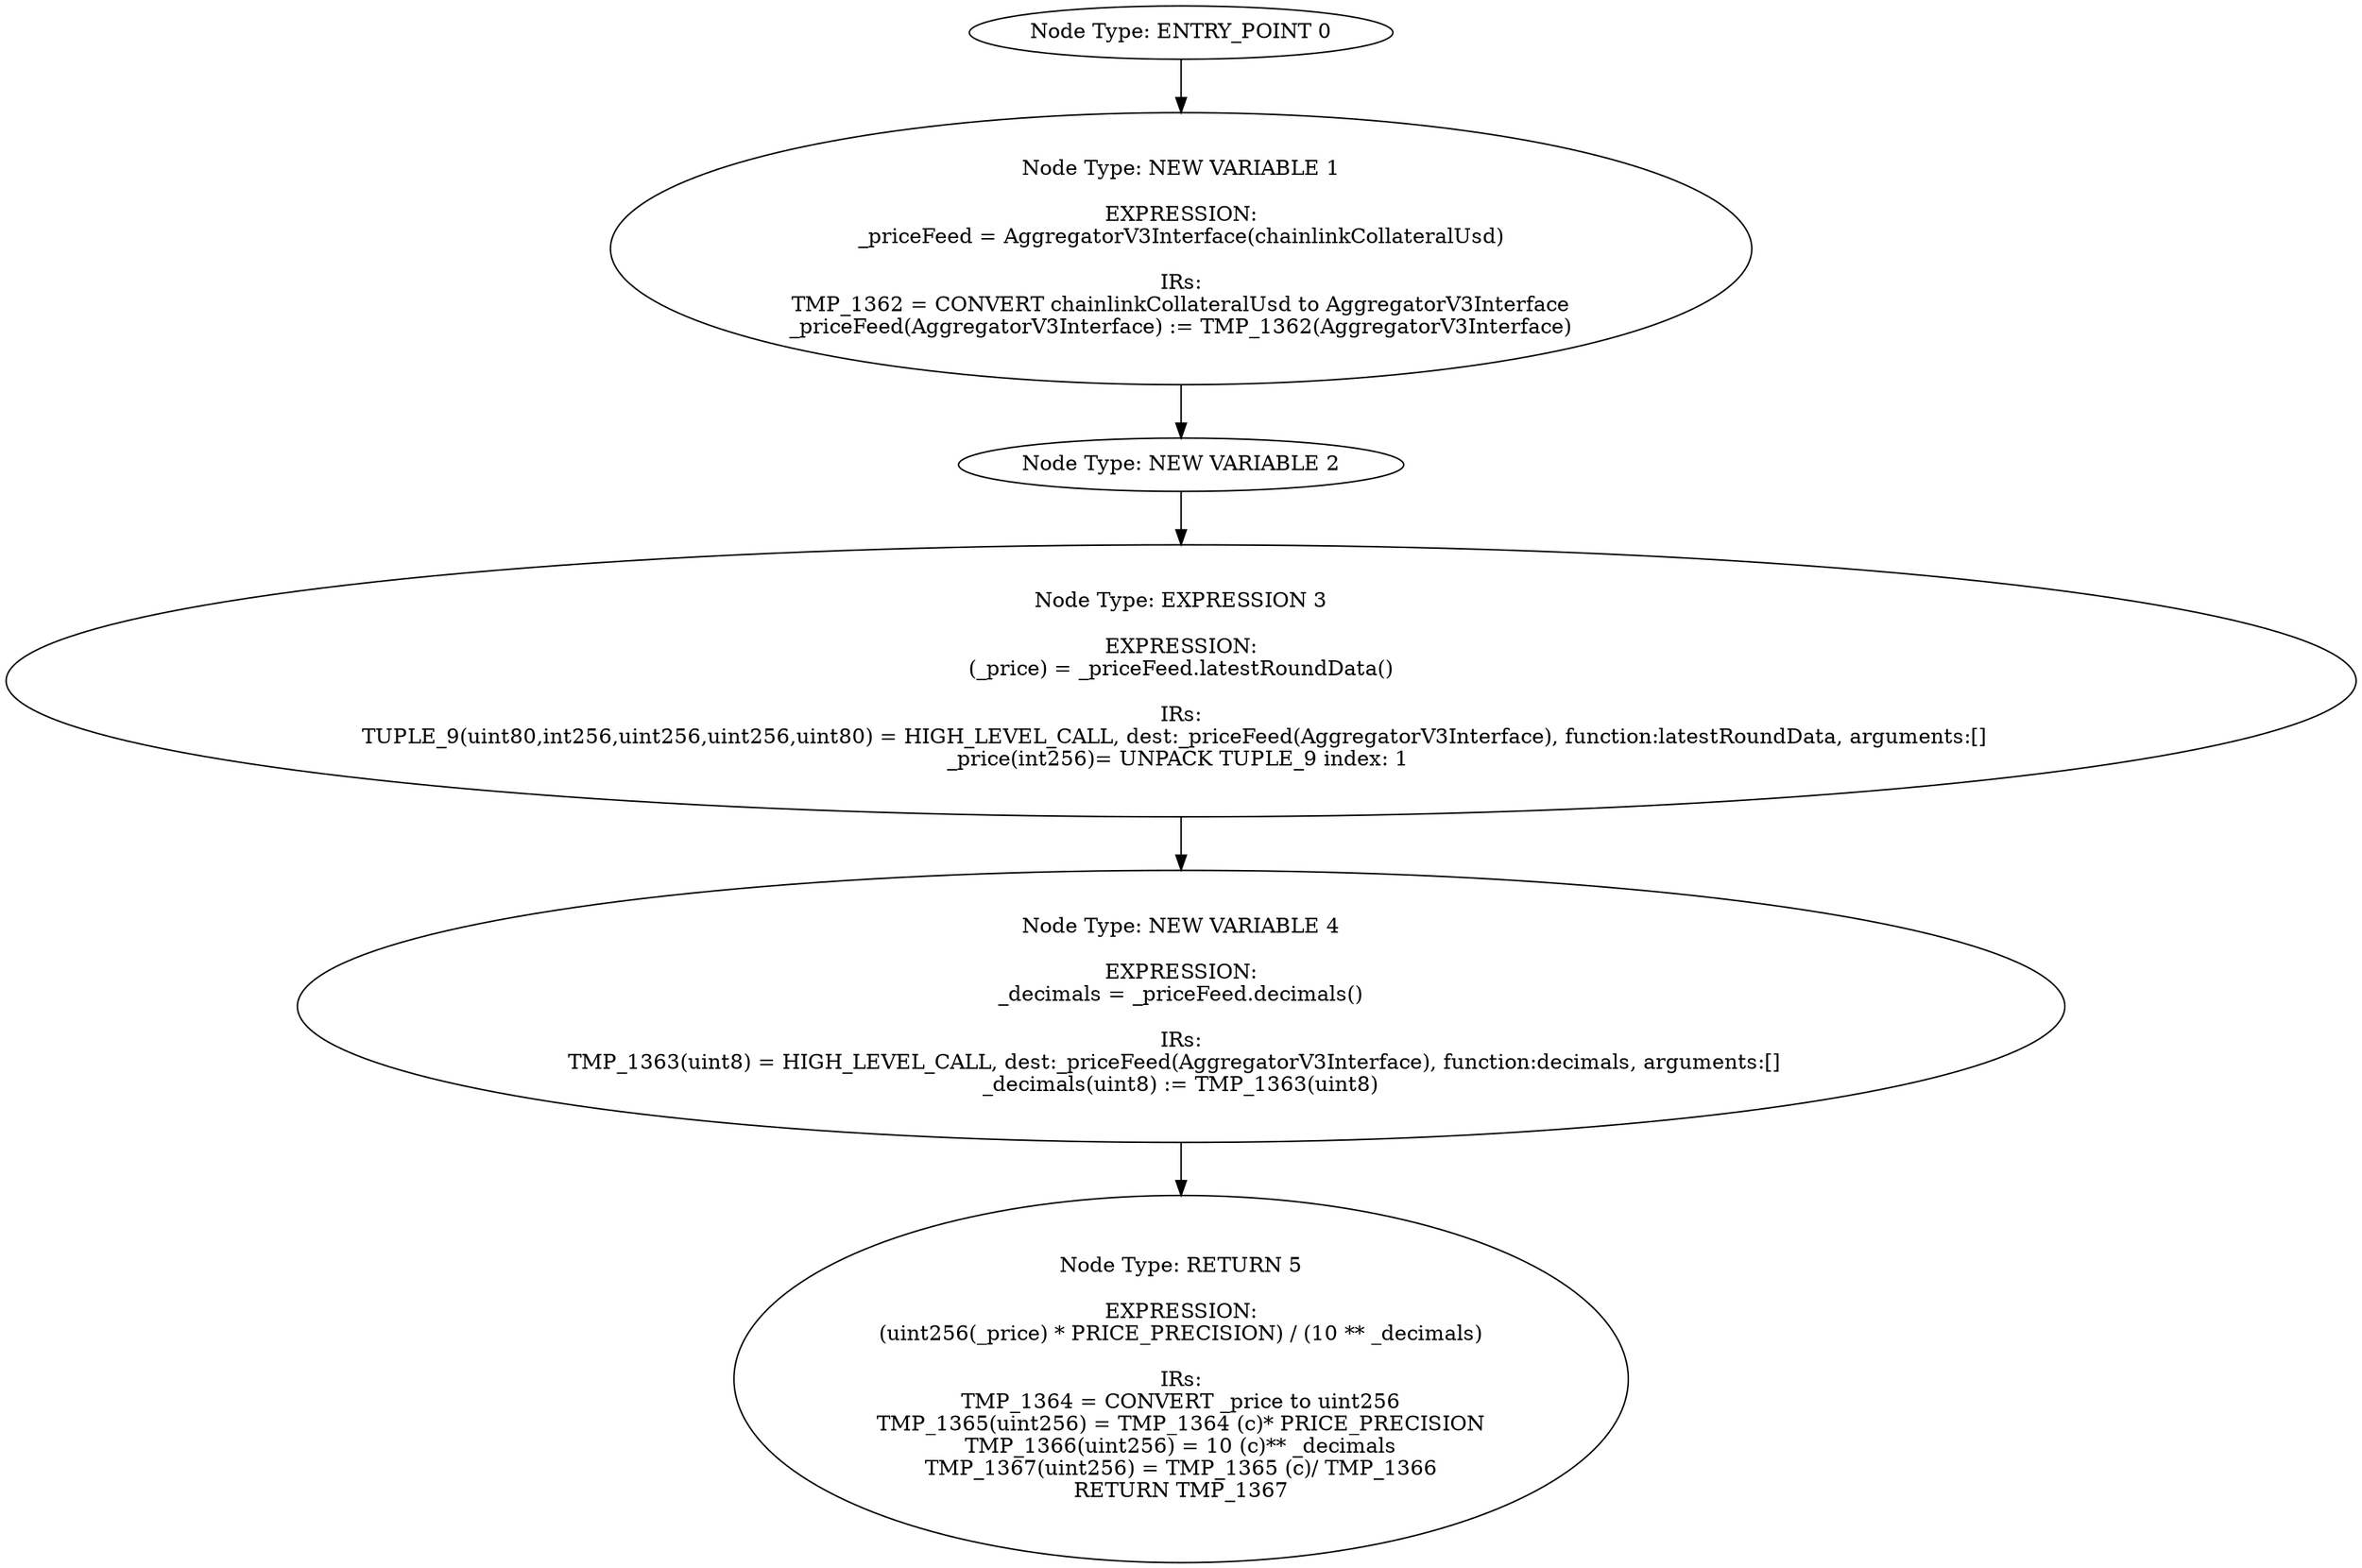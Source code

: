 digraph{
0[label="Node Type: ENTRY_POINT 0
"];
0->1;
1[label="Node Type: NEW VARIABLE 1

EXPRESSION:
_priceFeed = AggregatorV3Interface(chainlinkCollateralUsd)

IRs:
TMP_1362 = CONVERT chainlinkCollateralUsd to AggregatorV3Interface
_priceFeed(AggregatorV3Interface) := TMP_1362(AggregatorV3Interface)"];
1->2;
2[label="Node Type: NEW VARIABLE 2
"];
2->3;
3[label="Node Type: EXPRESSION 3

EXPRESSION:
(_price) = _priceFeed.latestRoundData()

IRs:
TUPLE_9(uint80,int256,uint256,uint256,uint80) = HIGH_LEVEL_CALL, dest:_priceFeed(AggregatorV3Interface), function:latestRoundData, arguments:[]  
_price(int256)= UNPACK TUPLE_9 index: 1 "];
3->4;
4[label="Node Type: NEW VARIABLE 4

EXPRESSION:
_decimals = _priceFeed.decimals()

IRs:
TMP_1363(uint8) = HIGH_LEVEL_CALL, dest:_priceFeed(AggregatorV3Interface), function:decimals, arguments:[]  
_decimals(uint8) := TMP_1363(uint8)"];
4->5;
5[label="Node Type: RETURN 5

EXPRESSION:
(uint256(_price) * PRICE_PRECISION) / (10 ** _decimals)

IRs:
TMP_1364 = CONVERT _price to uint256
TMP_1365(uint256) = TMP_1364 (c)* PRICE_PRECISION
TMP_1366(uint256) = 10 (c)** _decimals
TMP_1367(uint256) = TMP_1365 (c)/ TMP_1366
RETURN TMP_1367"];
}
